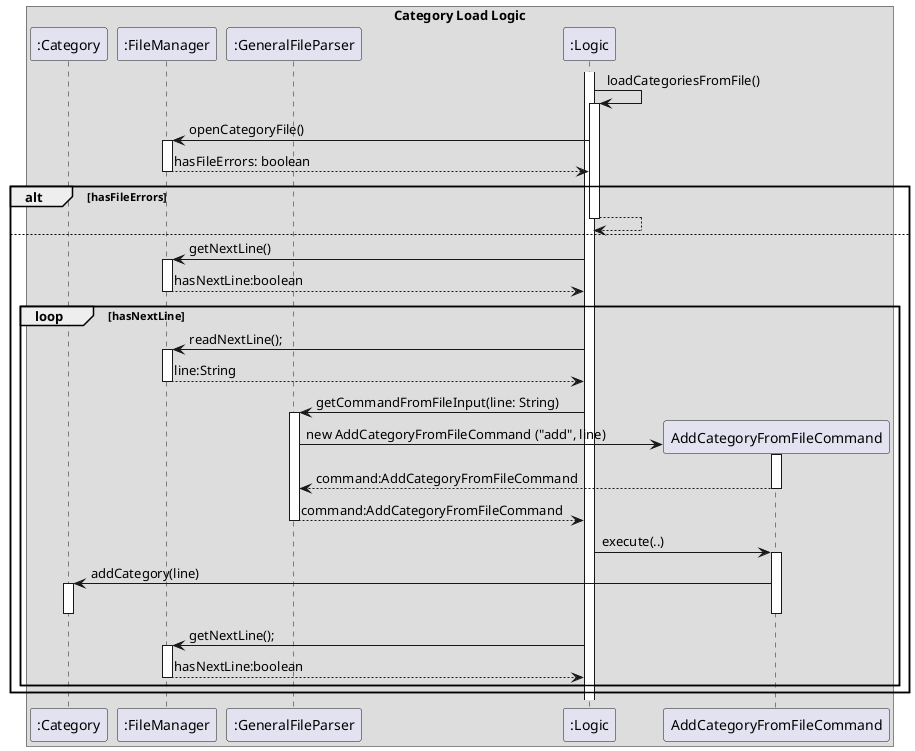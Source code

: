 @startuml

box Category Load Logic

participant ":Category" as category
participant ":FileManager" as fileManager
participant ":GeneralFileParser" as generalFileParser
participant ":Logic" as logic

activate logic
logic -> logic: loadCategoriesFromFile()
activate logic
logic -> fileManager: openCategoryFile()
activate fileManager
fileManager -[dashed]-> logic: hasFileErrors: boolean
deactivate fileManager
    alt hasFileErrors
        return
    else
        logic -> fileManager : getNextLine()
        activate fileManager
        fileManager -[dashed]-> logic : hasNextLine:boolean
        deactivate fileManager
        loop hasNextLine
            logic -> fileManager : readNextLine();
            activate fileManager
            fileManager -[dashed]-> logic : line:String
            deactivate fileManager
            logic -> generalFileParser : getCommandFromFileInput(line: String)
            activate generalFileParser
            create AddCategoryFromFileCommand
            generalFileParser -> AddCategoryFromFileCommand: new AddCategoryFromFileCommand ("add", line)
            activate AddCategoryFromFileCommand
            AddCategoryFromFileCommand --> generalFileParser: command:AddCategoryFromFileCommand
            deactivate AddCategoryFromFileCommand
            generalFileParser --> logic : command:AddCategoryFromFileCommand
            deactivate generalFileParser
            logic -> AddCategoryFromFileCommand : execute(..)
            activate AddCategoryFromFileCommand
            AddCategoryFromFileCommand -> category : addCategory(line)
            activate category
            deactivate category
            deactivate AddCategoryFromFileCommand
            logic -> fileManager : getNextLine();
            activate fileManager
            fileManager -[dashed]-> logic : hasNextLine:boolean
            deactivate fileManager

        end
    end
end box
@enduml